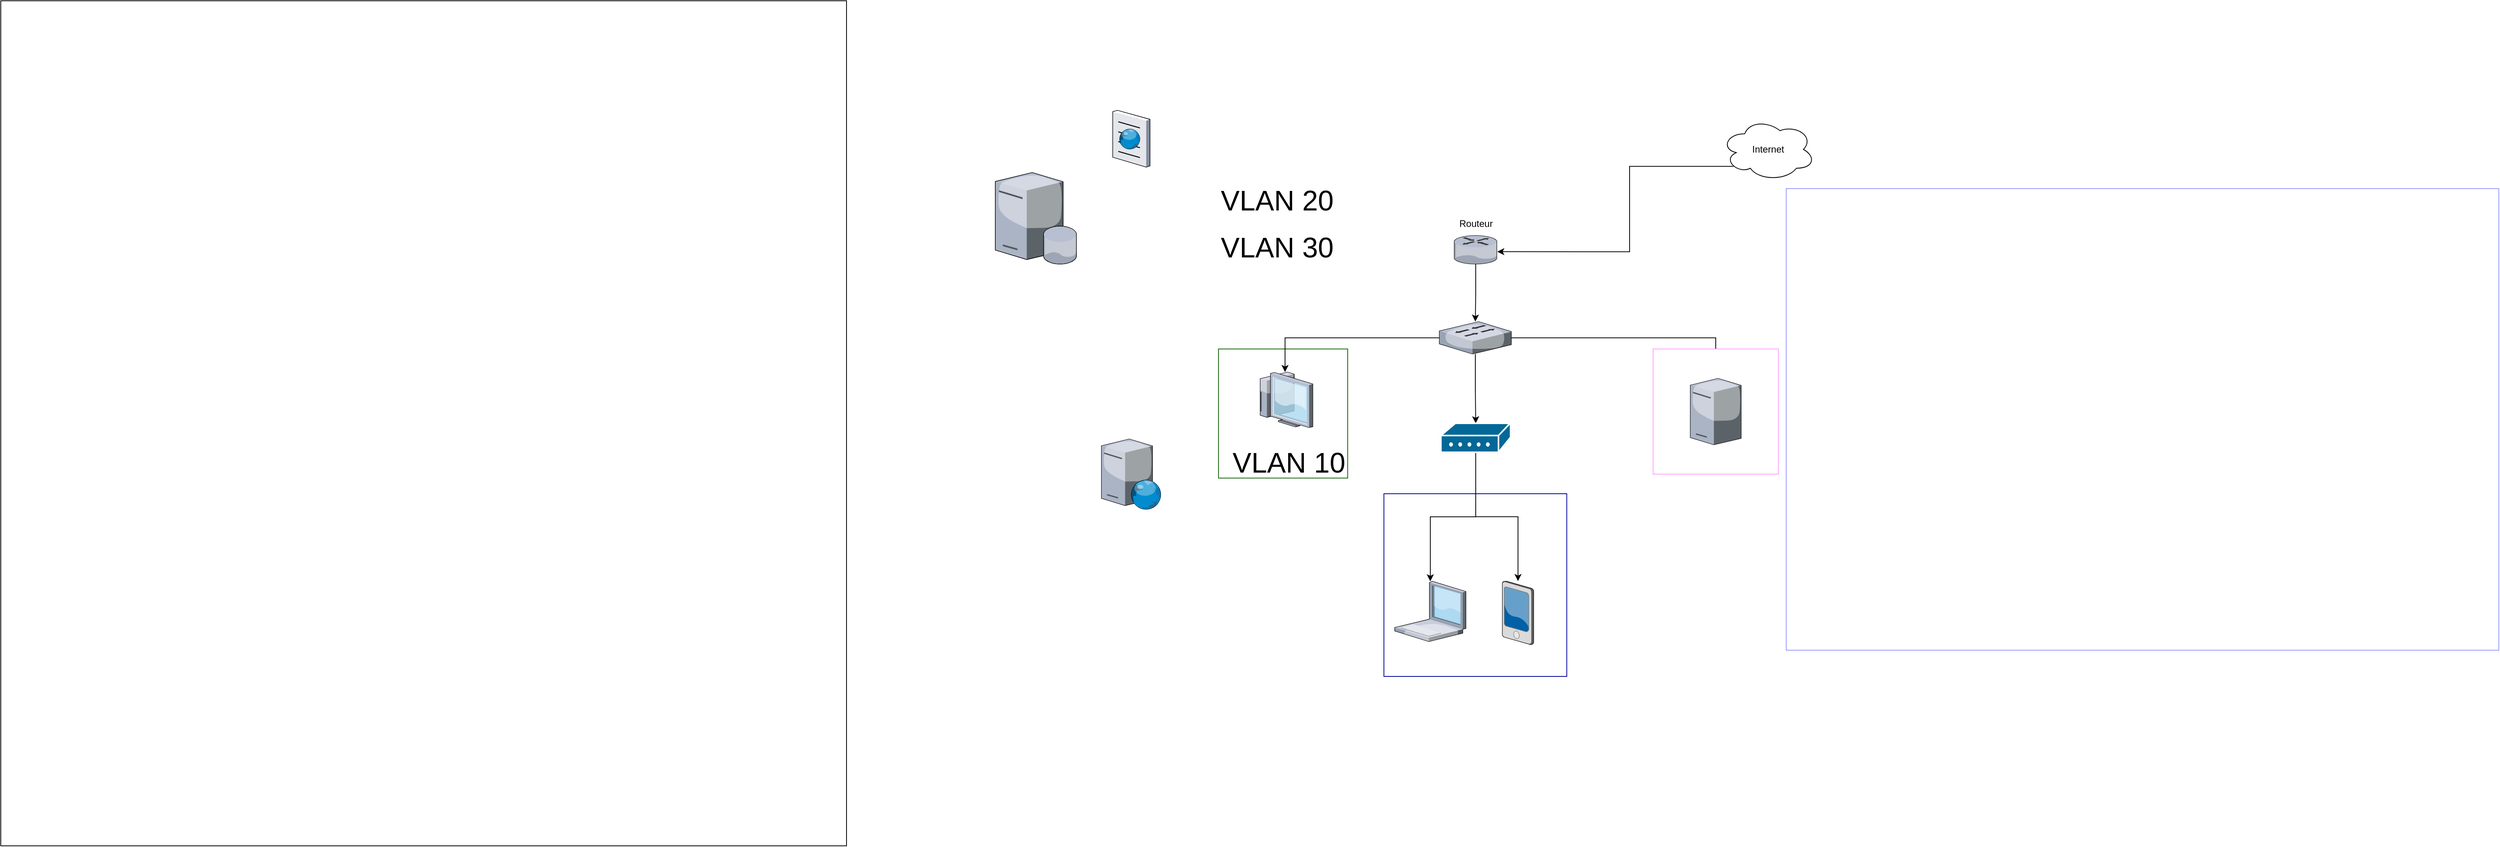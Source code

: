 <mxfile version="27.0.3">
  <diagram name="Page-1" id="jhf09ls7IOTQYogmO61J">
    <mxGraphModel dx="3231" dy="1880" grid="1" gridSize="10" guides="1" tooltips="1" connect="1" arrows="1" fold="1" page="1" pageScale="1" pageWidth="827" pageHeight="1169" math="0" shadow="0">
      <root>
        <mxCell id="0" />
        <mxCell id="1" parent="0" />
        <mxCell id="uptyACYF9q1GfJ_68p10-1" value="&lt;p&gt;&lt;br&gt;&lt;/p&gt;" style="whiteSpace=wrap;html=1;aspect=fixed;fontStyle=1" parent="1" vertex="1">
          <mxGeometry x="-1370" y="-250" width="1080" height="1080" as="geometry" />
        </mxCell>
        <mxCell id="uptyACYF9q1GfJ_68p10-8" value="" style="rounded=0;whiteSpace=wrap;html=1;shadow=0;strokeColor=#9999FF;" parent="1" vertex="1">
          <mxGeometry x="910" y="-10" width="910" height="590" as="geometry" />
        </mxCell>
        <mxCell id="uptyACYF9q1GfJ_68p10-11" value="" style="whiteSpace=wrap;html=1;aspect=fixed;strokeColor=#18660A;" parent="1" vertex="1">
          <mxGeometry x="185" y="195" width="165" height="165" as="geometry" />
        </mxCell>
        <mxCell id="uptyACYF9q1GfJ_68p10-2" value="" style="ellipse;shape=cloud;whiteSpace=wrap;html=1;" parent="1" vertex="1">
          <mxGeometry x="827" y="-100" width="120" height="80" as="geometry" />
        </mxCell>
        <mxCell id="uptyACYF9q1GfJ_68p10-4" value="Routeur" style="text;html=1;align=center;verticalAlign=middle;whiteSpace=wrap;rounded=0;" parent="1" vertex="1">
          <mxGeometry x="483.5" y="20" width="60" height="30" as="geometry" />
        </mxCell>
        <mxCell id="yxZzJRFGtM7eDR7PXihF-13" value="" style="edgeStyle=orthogonalEdgeStyle;rounded=0;orthogonalLoop=1;jettySize=auto;html=1;" edge="1" parent="1" source="uptyACYF9q1GfJ_68p10-5" target="uptyACYF9q1GfJ_68p10-6">
          <mxGeometry relative="1" as="geometry" />
        </mxCell>
        <mxCell id="uptyACYF9q1GfJ_68p10-5" value="" style="verticalLabelPosition=bottom;sketch=0;aspect=fixed;html=1;verticalAlign=top;strokeColor=none;align=center;outlineConnect=0;shape=mxgraph.citrix.router;" parent="1" vertex="1">
          <mxGeometry x="486" y="50" width="55" height="36.5" as="geometry" />
        </mxCell>
        <mxCell id="yxZzJRFGtM7eDR7PXihF-22" style="edgeStyle=orthogonalEdgeStyle;rounded=0;orthogonalLoop=1;jettySize=auto;html=1;" edge="1" parent="1" source="uptyACYF9q1GfJ_68p10-6" target="yxZzJRFGtM7eDR7PXihF-10">
          <mxGeometry relative="1" as="geometry" />
        </mxCell>
        <mxCell id="yxZzJRFGtM7eDR7PXihF-23" style="edgeStyle=orthogonalEdgeStyle;rounded=0;orthogonalLoop=1;jettySize=auto;html=1;" edge="1" parent="1" source="uptyACYF9q1GfJ_68p10-6" target="yxZzJRFGtM7eDR7PXihF-16">
          <mxGeometry relative="1" as="geometry" />
        </mxCell>
        <mxCell id="uptyACYF9q1GfJ_68p10-6" value="" style="verticalLabelPosition=bottom;sketch=0;aspect=fixed;html=1;verticalAlign=top;strokeColor=none;align=center;outlineConnect=0;shape=mxgraph.citrix.switch;" parent="1" vertex="1">
          <mxGeometry x="467" y="160" width="92" height="41.5" as="geometry" />
        </mxCell>
        <mxCell id="uptyACYF9q1GfJ_68p10-7" value="Internet" style="text;html=1;align=center;verticalAlign=middle;whiteSpace=wrap;rounded=0;" parent="1" vertex="1">
          <mxGeometry x="857" y="-75" width="60" height="30" as="geometry" />
        </mxCell>
        <mxCell id="uptyACYF9q1GfJ_68p10-12" value="" style="whiteSpace=wrap;html=1;aspect=fixed;strokeColor=#000099;" parent="1" vertex="1">
          <mxGeometry x="396.25" y="380" width="233.5" height="233.5" as="geometry" />
        </mxCell>
        <mxCell id="yxZzJRFGtM7eDR7PXihF-1" style="edgeStyle=orthogonalEdgeStyle;rounded=0;orthogonalLoop=1;jettySize=auto;html=1;exitX=0.13;exitY=0.77;exitDx=0;exitDy=0;exitPerimeter=0;entryX=0.999;entryY=0.566;entryDx=0;entryDy=0;entryPerimeter=0;" edge="1" parent="1" source="uptyACYF9q1GfJ_68p10-2" target="uptyACYF9q1GfJ_68p10-5">
          <mxGeometry relative="1" as="geometry">
            <Array as="points">
              <mxPoint x="710" y="-38" />
              <mxPoint x="710" y="71" />
            </Array>
          </mxGeometry>
        </mxCell>
        <mxCell id="yxZzJRFGtM7eDR7PXihF-3" value="" style="whiteSpace=wrap;html=1;aspect=fixed;strokeColor=#FFA1FD;" vertex="1" parent="1">
          <mxGeometry x="740" y="195" width="160" height="160" as="geometry" />
        </mxCell>
        <mxCell id="yxZzJRFGtM7eDR7PXihF-4" value="&lt;font style=&quot;font-size: 36px;&quot;&gt;VLAN 10&lt;/font&gt;" style="text;strokeColor=none;align=center;fillColor=none;html=1;verticalAlign=middle;whiteSpace=wrap;rounded=0;" vertex="1" parent="1">
          <mxGeometry x="185" y="325" width="180" height="30" as="geometry" />
        </mxCell>
        <mxCell id="yxZzJRFGtM7eDR7PXihF-5" value="&lt;font style=&quot;font-size: 36px;&quot;&gt;VLAN 20&lt;/font&gt;" style="text;strokeColor=none;align=center;fillColor=none;html=1;verticalAlign=middle;whiteSpace=wrap;rounded=0;" vertex="1" parent="1">
          <mxGeometry x="170" y="-10" width="180" height="30" as="geometry" />
        </mxCell>
        <mxCell id="yxZzJRFGtM7eDR7PXihF-6" value="&lt;font style=&quot;font-size: 36px;&quot;&gt;VLAN 30&lt;/font&gt;" style="text;strokeColor=none;align=center;fillColor=none;html=1;verticalAlign=middle;whiteSpace=wrap;rounded=0;" vertex="1" parent="1">
          <mxGeometry x="170" y="50" width="180" height="30" as="geometry" />
        </mxCell>
        <mxCell id="yxZzJRFGtM7eDR7PXihF-8" value="" style="verticalLabelPosition=bottom;sketch=0;aspect=fixed;html=1;verticalAlign=top;strokeColor=none;align=center;outlineConnect=0;shape=mxgraph.citrix.database_server;" vertex="1" parent="1">
          <mxGeometry x="-100" y="-30.5" width="104" height="117" as="geometry" />
        </mxCell>
        <mxCell id="yxZzJRFGtM7eDR7PXihF-9" value="" style="verticalLabelPosition=bottom;sketch=0;aspect=fixed;html=1;verticalAlign=top;strokeColor=none;align=center;outlineConnect=0;shape=mxgraph.citrix.web_server;" vertex="1" parent="1">
          <mxGeometry x="35.5" y="310" width="76.5" height="90" as="geometry" />
        </mxCell>
        <mxCell id="yxZzJRFGtM7eDR7PXihF-10" value="" style="verticalLabelPosition=bottom;sketch=0;aspect=fixed;html=1;verticalAlign=top;strokeColor=none;align=center;outlineConnect=0;shape=mxgraph.citrix.tower_server;" vertex="1" parent="1">
          <mxGeometry x="787.5" y="232.5" width="65" height="85" as="geometry" />
        </mxCell>
        <mxCell id="yxZzJRFGtM7eDR7PXihF-12" value="" style="verticalLabelPosition=bottom;sketch=0;aspect=fixed;html=1;verticalAlign=top;strokeColor=none;align=center;outlineConnect=0;shape=mxgraph.citrix.browser;" vertex="1" parent="1">
          <mxGeometry x="50" y="-110" width="47.5" height="72.5" as="geometry" />
        </mxCell>
        <mxCell id="yxZzJRFGtM7eDR7PXihF-15" value="" style="verticalLabelPosition=bottom;sketch=0;aspect=fixed;html=1;verticalAlign=top;strokeColor=none;align=center;outlineConnect=0;shape=mxgraph.citrix.pda;" vertex="1" parent="1">
          <mxGeometry x="547.5" y="491.67" width="40" height="81.33" as="geometry" />
        </mxCell>
        <mxCell id="yxZzJRFGtM7eDR7PXihF-16" value="" style="verticalLabelPosition=bottom;sketch=0;aspect=fixed;html=1;verticalAlign=top;strokeColor=none;align=center;outlineConnect=0;shape=mxgraph.citrix.thin_client;" vertex="1" parent="1">
          <mxGeometry x="234.5" y="224.5" width="71" height="71" as="geometry" />
        </mxCell>
        <mxCell id="yxZzJRFGtM7eDR7PXihF-17" value="" style="verticalLabelPosition=bottom;sketch=0;aspect=fixed;html=1;verticalAlign=top;strokeColor=none;align=center;outlineConnect=0;shape=mxgraph.citrix.laptop_1;" vertex="1" parent="1">
          <mxGeometry x="410" y="492" width="91" height="77" as="geometry" />
        </mxCell>
        <mxCell id="yxZzJRFGtM7eDR7PXihF-19" style="edgeStyle=orthogonalEdgeStyle;rounded=0;orthogonalLoop=1;jettySize=auto;html=1;entryX=0.5;entryY=0;entryDx=0;entryDy=0;entryPerimeter=0;" edge="1" parent="1" source="uptyACYF9q1GfJ_68p10-6" target="yxZzJRFGtM7eDR7PXihF-18">
          <mxGeometry relative="1" as="geometry">
            <mxPoint x="513" y="260" as="sourcePoint" />
          </mxGeometry>
        </mxCell>
        <mxCell id="yxZzJRFGtM7eDR7PXihF-25" style="edgeStyle=orthogonalEdgeStyle;rounded=0;orthogonalLoop=1;jettySize=auto;html=1;" edge="1" parent="1" source="yxZzJRFGtM7eDR7PXihF-18" target="yxZzJRFGtM7eDR7PXihF-17">
          <mxGeometry relative="1" as="geometry" />
        </mxCell>
        <mxCell id="yxZzJRFGtM7eDR7PXihF-26" style="edgeStyle=orthogonalEdgeStyle;rounded=0;orthogonalLoop=1;jettySize=auto;html=1;" edge="1" parent="1" source="yxZzJRFGtM7eDR7PXihF-18" target="yxZzJRFGtM7eDR7PXihF-15">
          <mxGeometry relative="1" as="geometry" />
        </mxCell>
        <mxCell id="yxZzJRFGtM7eDR7PXihF-18" value="" style="shape=mxgraph.cisco.modems_and_phones.modem;html=1;pointerEvents=1;dashed=0;fillColor=#036897;strokeColor=#ffffff;strokeWidth=2;verticalLabelPosition=bottom;verticalAlign=top;align=center;outlineConnect=0;" vertex="1" parent="1">
          <mxGeometry x="469" y="290" width="89" height="37" as="geometry" />
        </mxCell>
      </root>
    </mxGraphModel>
  </diagram>
</mxfile>
